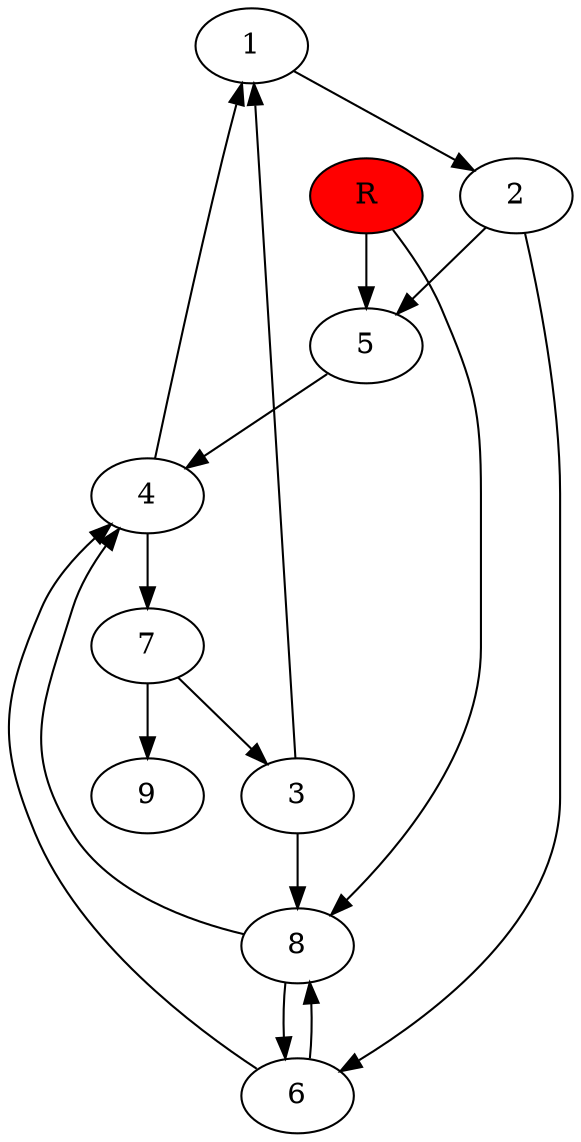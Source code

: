 digraph prb12025 {
	1
	2
	3
	4
	5
	6
	7
	8
	R [fillcolor="#ff0000" style=filled]
	1 -> 2
	2 -> 5
	2 -> 6
	3 -> 1
	3 -> 8
	4 -> 1
	4 -> 7
	5 -> 4
	6 -> 4
	6 -> 8
	7 -> 3
	7 -> 9
	8 -> 4
	8 -> 6
	R -> 5
	R -> 8
}
